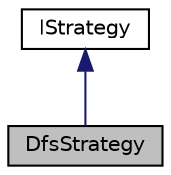 digraph "DfsStrategy"
{
 // LATEX_PDF_SIZE
  edge [fontname="Helvetica",fontsize="10",labelfontname="Helvetica",labelfontsize="10"];
  node [fontname="Helvetica",fontsize="10",shape=record];
  Node1 [label="DfsStrategy",height=0.2,width=0.4,color="black", fillcolor="grey75", style="filled", fontcolor="black",tooltip="this class inhertis from the IStrategy class and is responsible for generating the beeline that the d..."];
  Node2 -> Node1 [dir="back",color="midnightblue",fontsize="10",style="solid",fontname="Helvetica"];
  Node2 [label="IStrategy",height=0.2,width=0.4,color="black", fillcolor="white", style="filled",URL="$classIStrategy.html",tooltip="Strategy (routing) class."];
}
